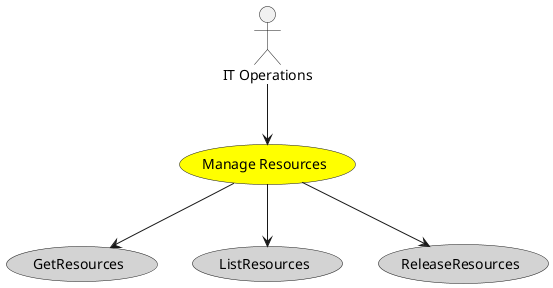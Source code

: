 @startuml


usecase "Manage Resources" as ManageResources #yellow

Actor "IT Operations" as ITOperations

ITOperations --> ManageResources



usecase "GetResources" as GetResources #lightgrey

ManageResources --> GetResources

usecase "ListResources" as ListResources #lightgrey

ManageResources --> ListResources

usecase "ReleaseResources" as ReleaseResources #lightgrey

ManageResources --> ReleaseResources









@enduml
